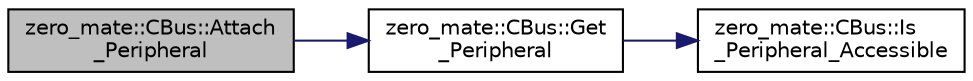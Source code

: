 digraph "zero_mate::CBus::Attach_Peripheral"
{
 // LATEX_PDF_SIZE
  bgcolor="transparent";
  edge [fontname="Helvetica",fontsize="10",labelfontname="Helvetica",labelfontsize="10"];
  node [fontname="Helvetica",fontsize="10",shape=record];
  rankdir="LR";
  Node1 [label="zero_mate::CBus::Attach\l_Peripheral",height=0.2,width=0.4,color="black", fillcolor="grey75", style="filled", fontcolor="black",tooltip="Attaches a peripheral to the bus."];
  Node1 -> Node2 [color="midnightblue",fontsize="10",style="solid",fontname="Helvetica"];
  Node2 [label="zero_mate::CBus::Get\l_Peripheral",height=0.2,width=0.4,color="black",URL="$classzero__mate_1_1CBus.html#a016eb46a0e573ea1e37e5c51643ca69f",tooltip="Returns the corresponding peripheral based on the given address."];
  Node2 -> Node3 [color="midnightblue",fontsize="10",style="solid",fontname="Helvetica"];
  Node3 [label="zero_mate::CBus::Is\l_Peripheral_Accessible",height=0.2,width=0.4,color="black",URL="$classzero__mate_1_1CBus.html#a6331d83a0dcf19b139ff42a6f2693787",tooltip="Checks if a peripheral was found and is accessible."];
}

